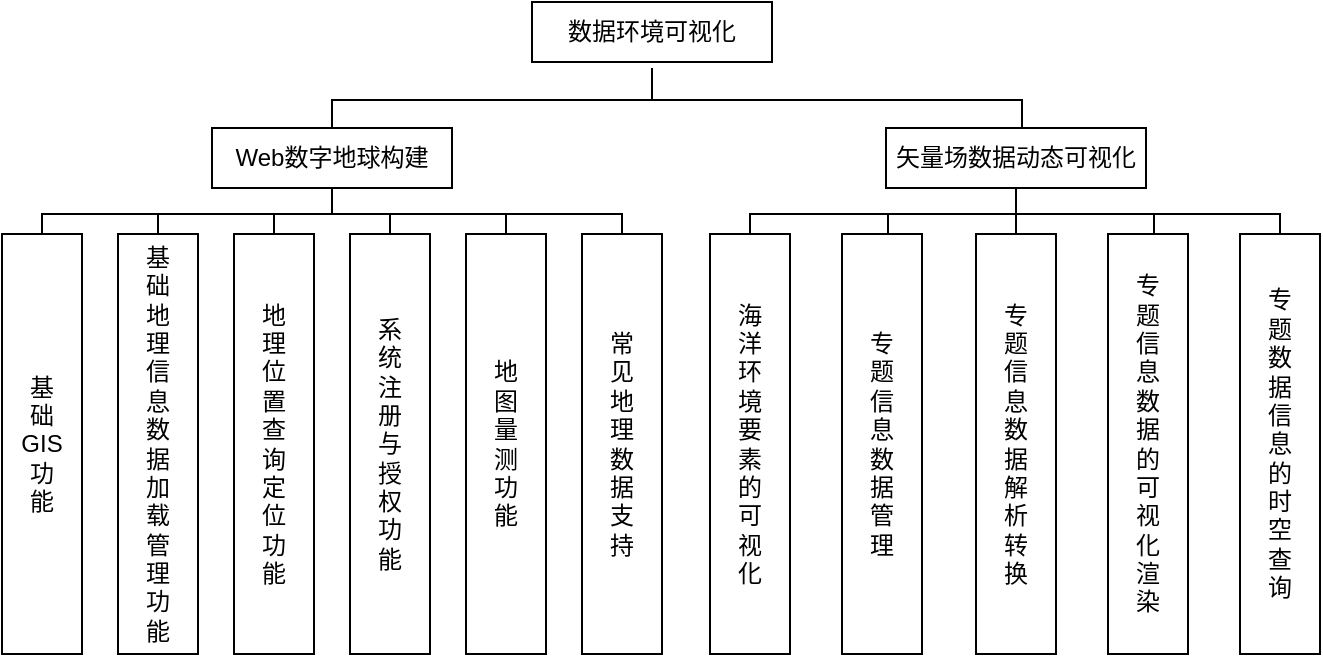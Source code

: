 <mxfile version="13.6.5" type="github">
  <diagram id="jg_h6tzCnuMt0DRJ_AM6" name="第 1 页">
    <mxGraphModel dx="890" dy="844" grid="0" gridSize="10" guides="1" tooltips="1" connect="1" arrows="1" fold="1" page="1" pageScale="1" pageWidth="827" pageHeight="1169" math="0" shadow="0">
      <root>
        <mxCell id="0" />
        <mxCell id="1" parent="0" />
        <mxCell id="CprV_7sndHHZQIMV80uk-8" style="edgeStyle=orthogonalEdgeStyle;rounded=0;orthogonalLoop=1;jettySize=auto;html=1;entryX=0.5;entryY=0;entryDx=0;entryDy=0;endArrow=none;endFill=0;" parent="1" edge="1">
          <mxGeometry relative="1" as="geometry">
            <Array as="points">
              <mxPoint x="360" y="273" />
              <mxPoint x="200" y="273" />
            </Array>
            <mxPoint x="360" y="257" as="sourcePoint" />
            <mxPoint x="200" y="290" as="targetPoint" />
          </mxGeometry>
        </mxCell>
        <mxCell id="CprV_7sndHHZQIMV80uk-9" style="edgeStyle=orthogonalEdgeStyle;rounded=0;orthogonalLoop=1;jettySize=auto;html=1;endArrow=none;endFill=0;" parent="1" edge="1">
          <mxGeometry relative="1" as="geometry">
            <Array as="points">
              <mxPoint x="360" y="273" />
              <mxPoint x="545" y="273" />
            </Array>
            <mxPoint x="360" y="257" as="sourcePoint" />
            <mxPoint x="545" y="290" as="targetPoint" />
          </mxGeometry>
        </mxCell>
        <mxCell id="CprV_7sndHHZQIMV80uk-1" value="数据环境可视化" style="rounded=0;whiteSpace=wrap;html=1;" parent="1" vertex="1">
          <mxGeometry x="300" y="224" width="120" height="30" as="geometry" />
        </mxCell>
        <mxCell id="CprV_7sndHHZQIMV80uk-17" style="edgeStyle=orthogonalEdgeStyle;rounded=0;orthogonalLoop=1;jettySize=auto;html=1;entryX=0.5;entryY=0;entryDx=0;entryDy=0;endArrow=none;endFill=0;" parent="1" source="CprV_7sndHHZQIMV80uk-6" target="CprV_7sndHHZQIMV80uk-10" edge="1">
          <mxGeometry relative="1" as="geometry">
            <Array as="points">
              <mxPoint x="200" y="330" />
              <mxPoint x="55" y="330" />
            </Array>
          </mxGeometry>
        </mxCell>
        <mxCell id="CprV_7sndHHZQIMV80uk-18" style="edgeStyle=orthogonalEdgeStyle;rounded=0;orthogonalLoop=1;jettySize=auto;html=1;entryX=0.5;entryY=0;entryDx=0;entryDy=0;endArrow=none;endFill=0;" parent="1" source="CprV_7sndHHZQIMV80uk-6" target="CprV_7sndHHZQIMV80uk-11" edge="1">
          <mxGeometry relative="1" as="geometry">
            <Array as="points">
              <mxPoint x="200" y="330" />
              <mxPoint x="113" y="330" />
            </Array>
          </mxGeometry>
        </mxCell>
        <mxCell id="CprV_7sndHHZQIMV80uk-19" style="edgeStyle=orthogonalEdgeStyle;rounded=0;orthogonalLoop=1;jettySize=auto;html=1;entryX=0.5;entryY=0;entryDx=0;entryDy=0;endArrow=none;endFill=0;" parent="1" source="CprV_7sndHHZQIMV80uk-6" target="CprV_7sndHHZQIMV80uk-14" edge="1">
          <mxGeometry relative="1" as="geometry">
            <Array as="points">
              <mxPoint x="200" y="330" />
              <mxPoint x="171" y="330" />
            </Array>
          </mxGeometry>
        </mxCell>
        <mxCell id="CprV_7sndHHZQIMV80uk-20" style="edgeStyle=orthogonalEdgeStyle;rounded=0;orthogonalLoop=1;jettySize=auto;html=1;entryX=0.5;entryY=0;entryDx=0;entryDy=0;endArrow=none;endFill=0;" parent="1" source="CprV_7sndHHZQIMV80uk-6" target="CprV_7sndHHZQIMV80uk-15" edge="1">
          <mxGeometry relative="1" as="geometry">
            <Array as="points">
              <mxPoint x="200" y="330" />
              <mxPoint x="229" y="330" />
            </Array>
          </mxGeometry>
        </mxCell>
        <mxCell id="CprV_7sndHHZQIMV80uk-21" style="edgeStyle=orthogonalEdgeStyle;rounded=0;orthogonalLoop=1;jettySize=auto;html=1;entryX=0.5;entryY=0;entryDx=0;entryDy=0;endArrow=none;endFill=0;" parent="1" source="CprV_7sndHHZQIMV80uk-6" target="CprV_7sndHHZQIMV80uk-13" edge="1">
          <mxGeometry relative="1" as="geometry">
            <Array as="points">
              <mxPoint x="200" y="330" />
              <mxPoint x="287" y="330" />
            </Array>
          </mxGeometry>
        </mxCell>
        <mxCell id="CprV_7sndHHZQIMV80uk-22" style="edgeStyle=orthogonalEdgeStyle;rounded=0;orthogonalLoop=1;jettySize=auto;html=1;entryX=0.5;entryY=0;entryDx=0;entryDy=0;endArrow=none;endFill=0;" parent="1" source="CprV_7sndHHZQIMV80uk-6" target="CprV_7sndHHZQIMV80uk-12" edge="1">
          <mxGeometry relative="1" as="geometry">
            <Array as="points">
              <mxPoint x="200" y="330" />
              <mxPoint x="345" y="330" />
            </Array>
          </mxGeometry>
        </mxCell>
        <mxCell id="CprV_7sndHHZQIMV80uk-6" value="Web数字地球构建" style="rounded=0;whiteSpace=wrap;html=1;" parent="1" vertex="1">
          <mxGeometry x="140" y="287" width="120" height="30" as="geometry" />
        </mxCell>
        <mxCell id="CprV_7sndHHZQIMV80uk-28" style="edgeStyle=orthogonalEdgeStyle;rounded=0;orthogonalLoop=1;jettySize=auto;html=1;entryX=0.5;entryY=0;entryDx=0;entryDy=0;endArrow=none;endFill=0;" parent="1" source="CprV_7sndHHZQIMV80uk-7" target="CprV_7sndHHZQIMV80uk-23" edge="1">
          <mxGeometry relative="1" as="geometry">
            <Array as="points">
              <mxPoint x="542" y="330" />
              <mxPoint x="409" y="330" />
            </Array>
          </mxGeometry>
        </mxCell>
        <mxCell id="CprV_7sndHHZQIMV80uk-29" style="edgeStyle=orthogonalEdgeStyle;rounded=0;orthogonalLoop=1;jettySize=auto;html=1;entryX=0.5;entryY=0;entryDx=0;entryDy=0;endArrow=none;endFill=0;" parent="1" source="CprV_7sndHHZQIMV80uk-7" target="CprV_7sndHHZQIMV80uk-24" edge="1">
          <mxGeometry relative="1" as="geometry">
            <Array as="points">
              <mxPoint x="542" y="330" />
              <mxPoint x="478" y="330" />
            </Array>
          </mxGeometry>
        </mxCell>
        <mxCell id="CprV_7sndHHZQIMV80uk-30" style="edgeStyle=orthogonalEdgeStyle;rounded=0;orthogonalLoop=1;jettySize=auto;html=1;endArrow=none;endFill=0;" parent="1" source="CprV_7sndHHZQIMV80uk-7" target="CprV_7sndHHZQIMV80uk-25" edge="1">
          <mxGeometry relative="1" as="geometry" />
        </mxCell>
        <mxCell id="CprV_7sndHHZQIMV80uk-32" style="edgeStyle=orthogonalEdgeStyle;rounded=0;orthogonalLoop=1;jettySize=auto;html=1;entryX=0.5;entryY=0;entryDx=0;entryDy=0;endArrow=none;endFill=0;" parent="1" source="CprV_7sndHHZQIMV80uk-7" target="CprV_7sndHHZQIMV80uk-26" edge="1">
          <mxGeometry relative="1" as="geometry">
            <Array as="points">
              <mxPoint x="542" y="330" />
              <mxPoint x="611" y="330" />
            </Array>
          </mxGeometry>
        </mxCell>
        <mxCell id="CprV_7sndHHZQIMV80uk-33" style="edgeStyle=orthogonalEdgeStyle;rounded=0;orthogonalLoop=1;jettySize=auto;html=1;entryX=0.5;entryY=0;entryDx=0;entryDy=0;endArrow=none;endFill=0;" parent="1" source="CprV_7sndHHZQIMV80uk-7" target="CprV_7sndHHZQIMV80uk-27" edge="1">
          <mxGeometry relative="1" as="geometry">
            <Array as="points">
              <mxPoint x="542" y="330" />
              <mxPoint x="674" y="330" />
            </Array>
          </mxGeometry>
        </mxCell>
        <mxCell id="CprV_7sndHHZQIMV80uk-7" value="矢量场数据动态可视化" style="rounded=0;whiteSpace=wrap;html=1;" parent="1" vertex="1">
          <mxGeometry x="477" y="287" width="130" height="30" as="geometry" />
        </mxCell>
        <mxCell id="CprV_7sndHHZQIMV80uk-10" value="基础GIS功能" style="rounded=0;whiteSpace=wrap;html=1;horizontal=1;verticalAlign=middle;spacingTop=0;spacingLeft=8;spacingRight=8;" parent="1" vertex="1">
          <mxGeometry x="35" y="340" width="40" height="210" as="geometry" />
        </mxCell>
        <mxCell id="CprV_7sndHHZQIMV80uk-11" value="基础地理信息数据加载管理功能" style="rounded=0;whiteSpace=wrap;html=1;horizontal=1;verticalAlign=middle;spacingTop=0;spacingLeft=8;spacingRight=8;" parent="1" vertex="1">
          <mxGeometry x="93" y="340" width="40" height="210" as="geometry" />
        </mxCell>
        <mxCell id="CprV_7sndHHZQIMV80uk-12" value="常见地理数据支持" style="rounded=0;whiteSpace=wrap;html=1;horizontal=1;verticalAlign=middle;spacingTop=0;spacingLeft=8;spacingRight=8;" parent="1" vertex="1">
          <mxGeometry x="325" y="340" width="40" height="210" as="geometry" />
        </mxCell>
        <mxCell id="CprV_7sndHHZQIMV80uk-13" value="地图量测功能&lt;span style=&quot;color: rgba(0 , 0 , 0 , 0) ; font-family: monospace ; font-size: 0px&quot;&gt;%3CmxGraphModel%3E%3Croot%3E%3CmxCell%20id%3D%220%22%2F%3E%3CmxCell%20id%3D%221%22%20parent%3D%220%22%2F%3E%3CmxCell%20id%3D%222%22%20value%3D%22%E5%9F%BA%E7%A1%80%E5%9C%B0%E7%90%86%E4%BF%A1%E6%81%AF%E6%95%B0%E6%8D%AE%E5%8A%A0%E8%BD%BD%E7%AE%A1%E7%90%86%E5%8A%9F%E8%83%BD%22%20style%3D%22rounded%3D0%3BwhiteSpace%3Dwrap%3Bhtml%3D1%3Bhorizontal%3D1%3BverticalAlign%3Dmiddle%3BspacingTop%3D0%3BspacingLeft%3D8%3BspacingRight%3D8%3B%22%20vertex%3D%221%22%20parent%3D%221%22%3E%3CmxGeometry%20x%3D%22160%22%20y%3D%22370%22%20width%3D%2240%22%20height%3D%22210%22%20as%3D%22geometry%22%2F%3E%3C%2FmxCell%3E%3C%2Froot%3E%3C%2FmxGraphModel%3E&lt;/span&gt;" style="rounded=0;whiteSpace=wrap;html=1;horizontal=1;verticalAlign=middle;spacingTop=0;spacingLeft=8;spacingRight=8;" parent="1" vertex="1">
          <mxGeometry x="267" y="340" width="40" height="210" as="geometry" />
        </mxCell>
        <mxCell id="CprV_7sndHHZQIMV80uk-14" value="地理位置查询定位功能" style="rounded=0;whiteSpace=wrap;html=1;horizontal=1;verticalAlign=middle;spacingTop=0;spacingLeft=8;spacingRight=8;" parent="1" vertex="1">
          <mxGeometry x="151" y="340" width="40" height="210" as="geometry" />
        </mxCell>
        <mxCell id="CprV_7sndHHZQIMV80uk-15" value="系统注册与授权功能" style="rounded=0;whiteSpace=wrap;html=1;horizontal=1;verticalAlign=middle;spacingTop=0;spacingLeft=8;spacingRight=8;" parent="1" vertex="1">
          <mxGeometry x="209" y="340" width="40" height="210" as="geometry" />
        </mxCell>
        <mxCell id="CprV_7sndHHZQIMV80uk-23" value="海洋环境要素的可视化" style="rounded=0;whiteSpace=wrap;html=1;horizontal=1;verticalAlign=middle;spacingTop=0;spacingLeft=8;spacingRight=8;" parent="1" vertex="1">
          <mxGeometry x="389" y="340" width="40" height="210" as="geometry" />
        </mxCell>
        <mxCell id="CprV_7sndHHZQIMV80uk-24" value="专题信息数据管理" style="rounded=0;whiteSpace=wrap;html=1;horizontal=1;verticalAlign=middle;spacingTop=0;spacingLeft=8;spacingRight=8;" parent="1" vertex="1">
          <mxGeometry x="455" y="340" width="40" height="210" as="geometry" />
        </mxCell>
        <mxCell id="CprV_7sndHHZQIMV80uk-25" value="专题信息数据解析转换" style="rounded=0;whiteSpace=wrap;html=1;horizontal=1;verticalAlign=middle;spacingTop=0;spacingLeft=8;spacingRight=8;" parent="1" vertex="1">
          <mxGeometry x="522" y="340" width="40" height="210" as="geometry" />
        </mxCell>
        <mxCell id="CprV_7sndHHZQIMV80uk-26" value="专题信息数据的可视化渲染" style="rounded=0;whiteSpace=wrap;html=1;horizontal=1;verticalAlign=middle;spacingTop=0;spacingLeft=8;spacingRight=8;" parent="1" vertex="1">
          <mxGeometry x="588" y="340" width="40" height="210" as="geometry" />
        </mxCell>
        <mxCell id="CprV_7sndHHZQIMV80uk-27" value="专题数据信息的时空查询" style="rounded=0;whiteSpace=wrap;html=1;horizontal=1;verticalAlign=middle;spacingTop=0;spacingLeft=8;spacingRight=8;" parent="1" vertex="1">
          <mxGeometry x="654" y="340" width="40" height="210" as="geometry" />
        </mxCell>
      </root>
    </mxGraphModel>
  </diagram>
</mxfile>

